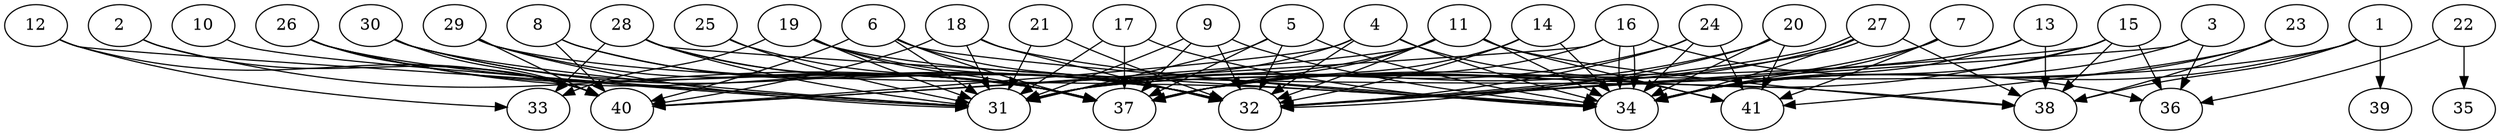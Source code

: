 // DAG (tier=3-complex, mode=compute, n=41, ccr=0.476, fat=0.795, density=0.777, regular=0.344, jump=0.316, mindata=1048576, maxdata=16777216)
// DAG automatically generated by daggen at Sun Aug 24 16:33:34 2025
// /home/ermia/Project/Environments/daggen/bin/daggen --dot --ccr 0.476 --fat 0.795 --regular 0.344 --density 0.777 --jump 0.316 --mindata 1048576 --maxdata 16777216 -n 41 
digraph G {
  1 [size="86118941217597840", alpha="0.10", expect_size="43059470608798920"]
  1 -> 31 [size ="1579288339939328"]
  1 -> 34 [size ="1579288339939328"]
  1 -> 38 [size ="1579288339939328"]
  1 -> 39 [size ="1579288339939328"]
  2 [size="49555743907587817472", alpha="0.16", expect_size="24777871953793908736"]
  2 -> 37 [size ="107932603645952"]
  2 -> 40 [size ="107932603645952"]
  3 [size="774697120927072649216", alpha="0.09", expect_size="387348560463536324608"]
  3 -> 32 [size ="674804466188288"]
  3 -> 34 [size ="674804466188288"]
  3 -> 36 [size ="674804466188288"]
  4 [size="6958374997689263", alpha="0.01", expect_size="3479187498844631"]
  4 -> 31 [size ="9712129015808"]
  4 -> 32 [size ="9712129015808"]
  4 -> 34 [size ="9712129015808"]
  4 -> 40 [size ="9712129015808"]
  4 -> 41 [size ="9712129015808"]
  5 [size="30107529704118956", alpha="0.09", expect_size="15053764852059478"]
  5 -> 31 [size ="851998064771072"]
  5 -> 32 [size ="851998064771072"]
  5 -> 34 [size ="851998064771072"]
  5 -> 37 [size ="851998064771072"]
  6 [size="775172004421356288", alpha="0.10", expect_size="387586002210678144"]
  6 -> 31 [size ="845585108172800"]
  6 -> 32 [size ="845585108172800"]
  6 -> 34 [size ="845585108172800"]
  6 -> 37 [size ="845585108172800"]
  6 -> 40 [size ="845585108172800"]
  7 [size="785336200809433216", alpha="0.00", expect_size="392668100404716608"]
  7 -> 34 [size ="571088052420608"]
  7 -> 37 [size ="571088052420608"]
  7 -> 41 [size ="571088052420608"]
  8 [size="3149734351801942016000", alpha="0.14", expect_size="1574867175900971008000"]
  8 -> 32 [size ="1718987050188800"]
  8 -> 37 [size ="1718987050188800"]
  8 -> 40 [size ="1718987050188800"]
  9 [size="3496708793114361856", alpha="0.02", expect_size="1748354396557180928"]
  9 -> 31 [size ="2052983764287488"]
  9 -> 32 [size ="2052983764287488"]
  9 -> 34 [size ="2052983764287488"]
  9 -> 37 [size ="2052983764287488"]
  10 [size="87108919616272859136", alpha="0.15", expect_size="43554459808136429568"]
  10 -> 31 [size ="157204535574528"]
  11 [size="419422766769373184000", alpha="0.08", expect_size="209711383384686592000"]
  11 -> 31 [size ="448254495948800"]
  11 -> 32 [size ="448254495948800"]
  11 -> 34 [size ="448254495948800"]
  11 -> 37 [size ="448254495948800"]
  11 -> 38 [size ="448254495948800"]
  11 -> 40 [size ="448254495948800"]
  11 -> 41 [size ="448254495948800"]
  12 [size="3315645826368370176", alpha="0.08", expect_size="1657822913184185088"]
  12 -> 31 [size ="1599842602188800"]
  12 -> 33 [size ="1599842602188800"]
  12 -> 40 [size ="1599842602188800"]
  13 [size="27091687590003212288", alpha="0.14", expect_size="13545843795001606144"]
  13 -> 31 [size ="72162908045312"]
  13 -> 34 [size ="72162908045312"]
  13 -> 38 [size ="72162908045312"]
  14 [size="286652111519173574656", alpha="0.16", expect_size="143326055759586787328"]
  14 -> 32 [size ="347797735866368"]
  14 -> 34 [size ="347797735866368"]
  14 -> 37 [size ="347797735866368"]
  15 [size="32516985455338586112", alpha="0.00", expect_size="16258492727669293056"]
  15 -> 32 [size ="81501106470912"]
  15 -> 34 [size ="81501106470912"]
  15 -> 36 [size ="81501106470912"]
  15 -> 37 [size ="81501106470912"]
  15 -> 38 [size ="81501106470912"]
  16 [size="1153947786278179584", alpha="0.09", expect_size="576973893139089792"]
  16 -> 34 [size ="647253718990848"]
  16 -> 34 [size ="647253718990848"]
  16 -> 36 [size ="647253718990848"]
  16 -> 37 [size ="647253718990848"]
  16 -> 40 [size ="647253718990848"]
  17 [size="4556594862689878016", alpha="0.05", expect_size="2278297431344939008"]
  17 -> 31 [size ="21987892133888"]
  17 -> 34 [size ="21987892133888"]
  17 -> 37 [size ="21987892133888"]
  18 [size="67424879960529184", alpha="0.07", expect_size="33712439980264592"]
  18 -> 31 [size ="1927408215130112"]
  18 -> 32 [size ="1927408215130112"]
  18 -> 34 [size ="1927408215130112"]
  18 -> 40 [size ="1927408215130112"]
  19 [size="1481637940815734", alpha="0.19", expect_size="740818970407867"]
  19 -> 31 [size ="83183123038208"]
  19 -> 32 [size ="83183123038208"]
  19 -> 33 [size ="83183123038208"]
  19 -> 37 [size ="83183123038208"]
  19 -> 38 [size ="83183123038208"]
  20 [size="2633597103848443346944", alpha="0.19", expect_size="1316798551924221673472"]
  20 -> 31 [size ="1525654558343168"]
  20 -> 32 [size ="1525654558343168"]
  20 -> 34 [size ="1525654558343168"]
  20 -> 41 [size ="1525654558343168"]
  21 [size="7493010571232738", alpha="0.14", expect_size="3746505285616369"]
  21 -> 31 [size ="310811088125952"]
  21 -> 32 [size ="310811088125952"]
  22 [size="1114664229700583", alpha="0.03", expect_size="557332114850291"]
  22 -> 35 [size ="19739703246848"]
  22 -> 36 [size ="19739703246848"]
  23 [size="236080469268233344", alpha="0.15", expect_size="118040234634116672"]
  23 -> 34 [size ="198135565516800"]
  23 -> 38 [size ="198135565516800"]
  23 -> 41 [size ="198135565516800"]
  24 [size="100404088196153952", alpha="0.18", expect_size="50202044098076976"]
  24 -> 31 [size ="1779308448186368"]
  24 -> 32 [size ="1779308448186368"]
  24 -> 34 [size ="1779308448186368"]
  24 -> 41 [size ="1779308448186368"]
  25 [size="3351223710670077440", alpha="0.14", expect_size="1675611855335038720"]
  25 -> 31 [size ="1360039050739712"]
  25 -> 32 [size ="1360039050739712"]
  26 [size="170072738664087104", alpha="0.08", expect_size="85036369332043552"]
  26 -> 31 [size ="223958125248512"]
  26 -> 32 [size ="223958125248512"]
  26 -> 37 [size ="223958125248512"]
  26 -> 40 [size ="223958125248512"]
  27 [size="728079204645743488", alpha="0.03", expect_size="364039602322871744"]
  27 -> 32 [size ="320692197261312"]
  27 -> 32 [size ="320692197261312"]
  27 -> 34 [size ="320692197261312"]
  27 -> 37 [size ="320692197261312"]
  27 -> 38 [size ="320692197261312"]
  28 [size="4913543692132002816", alpha="0.05", expect_size="2456771846066001408"]
  28 -> 31 [size ="2005493404925952"]
  28 -> 32 [size ="2005493404925952"]
  28 -> 33 [size ="2005493404925952"]
  28 -> 34 [size ="2005493404925952"]
  28 -> 37 [size ="2005493404925952"]
  29 [size="1538455287237948", alpha="0.02", expect_size="769227643618974"]
  29 -> 31 [size ="31473797169152"]
  29 -> 34 [size ="31473797169152"]
  29 -> 37 [size ="31473797169152"]
  29 -> 40 [size ="31473797169152"]
  30 [size="29162474190004324", alpha="0.17", expect_size="14581237095002162"]
  30 -> 31 [size ="867795130646528"]
  30 -> 32 [size ="867795130646528"]
  30 -> 37 [size ="867795130646528"]
  30 -> 40 [size ="867795130646528"]
  31 [size="2233641108491848192", alpha="0.13", expect_size="1116820554245924096"]
  32 [size="632555096019200128", alpha="0.01", expect_size="316277548009600064"]
  33 [size="1154273112329358934016", alpha="0.17", expect_size="577136556164679467008"]
  34 [size="98762495565259264", alpha="0.05", expect_size="49381247782629632"]
  35 [size="29431051537526852", alpha="0.09", expect_size="14715525768763426"]
  36 [size="796069339261914240", alpha="0.10", expect_size="398034669630957120"]
  37 [size="97258828723654754304", alpha="0.16", expect_size="48629414361827377152"]
  38 [size="28788565195114938368", alpha="0.18", expect_size="14394282597557469184"]
  39 [size="157424812211314884608", alpha="0.11", expect_size="78712406105657442304"]
  40 [size="33071147215299272", alpha="0.14", expect_size="16535573607649636"]
  41 [size="60663370902533264", alpha="0.18", expect_size="30331685451266632"]
}